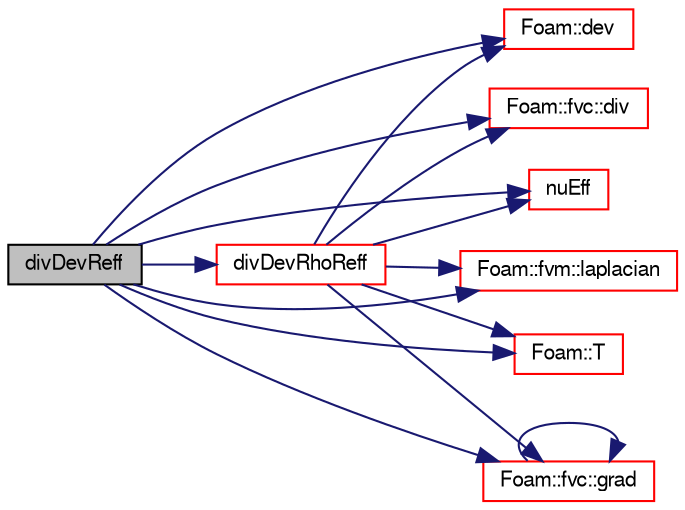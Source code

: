 digraph "divDevReff"
{
  bgcolor="transparent";
  edge [fontname="FreeSans",fontsize="10",labelfontname="FreeSans",labelfontsize="10"];
  node [fontname="FreeSans",fontsize="10",shape=record];
  rankdir="LR";
  Node1522 [label="divDevReff",height=0.2,width=0.4,color="black", fillcolor="grey75", style="filled", fontcolor="black"];
  Node1522 -> Node1523 [color="midnightblue",fontsize="10",style="solid",fontname="FreeSans"];
  Node1523 [label="Foam::dev",height=0.2,width=0.4,color="red",URL="$a21124.html#a042ede1d98e91923a7cc5e14e9f86854"];
  Node1522 -> Node1527 [color="midnightblue",fontsize="10",style="solid",fontname="FreeSans"];
  Node1527 [label="Foam::fvc::div",height=0.2,width=0.4,color="red",URL="$a21134.html#a585533948ad80abfe589d920c641f251"];
  Node1522 -> Node1826 [color="midnightblue",fontsize="10",style="solid",fontname="FreeSans"];
  Node1826 [label="divDevRhoReff",height=0.2,width=0.4,color="red",URL="$a31098.html#a1d0345d58cf17e030967c2b77a4477d6",tooltip="Return the source term for the momentum equation. "];
  Node1826 -> Node1828 [color="midnightblue",fontsize="10",style="solid",fontname="FreeSans"];
  Node1828 [label="nuEff",height=0.2,width=0.4,color="red",URL="$a31098.html#a8ab26f302189e92dac1700b9c30d0b13",tooltip="Return the effective viscosity, i.e. the laminar viscosity. "];
  Node1826 -> Node1889 [color="midnightblue",fontsize="10",style="solid",fontname="FreeSans"];
  Node1889 [label="Foam::fvm::laplacian",height=0.2,width=0.4,color="red",URL="$a21135.html#a05679b154654e47e9f1e2fbd2bc0bae0"];
  Node1826 -> Node1527 [color="midnightblue",fontsize="10",style="solid",fontname="FreeSans"];
  Node1826 -> Node1523 [color="midnightblue",fontsize="10",style="solid",fontname="FreeSans"];
  Node1826 -> Node1800 [color="midnightblue",fontsize="10",style="solid",fontname="FreeSans"];
  Node1800 [label="Foam::T",height=0.2,width=0.4,color="red",URL="$a21124.html#ae57fda0abb14bb0944947c463c6e09d4"];
  Node1826 -> Node1890 [color="midnightblue",fontsize="10",style="solid",fontname="FreeSans"];
  Node1890 [label="Foam::fvc::grad",height=0.2,width=0.4,color="red",URL="$a21134.html#a7c00ec90ecc15ed3005255e42c52827a"];
  Node1890 -> Node1890 [color="midnightblue",fontsize="10",style="solid",fontname="FreeSans"];
  Node1522 -> Node1890 [color="midnightblue",fontsize="10",style="solid",fontname="FreeSans"];
  Node1522 -> Node1889 [color="midnightblue",fontsize="10",style="solid",fontname="FreeSans"];
  Node1522 -> Node1828 [color="midnightblue",fontsize="10",style="solid",fontname="FreeSans"];
  Node1522 -> Node1800 [color="midnightblue",fontsize="10",style="solid",fontname="FreeSans"];
}
